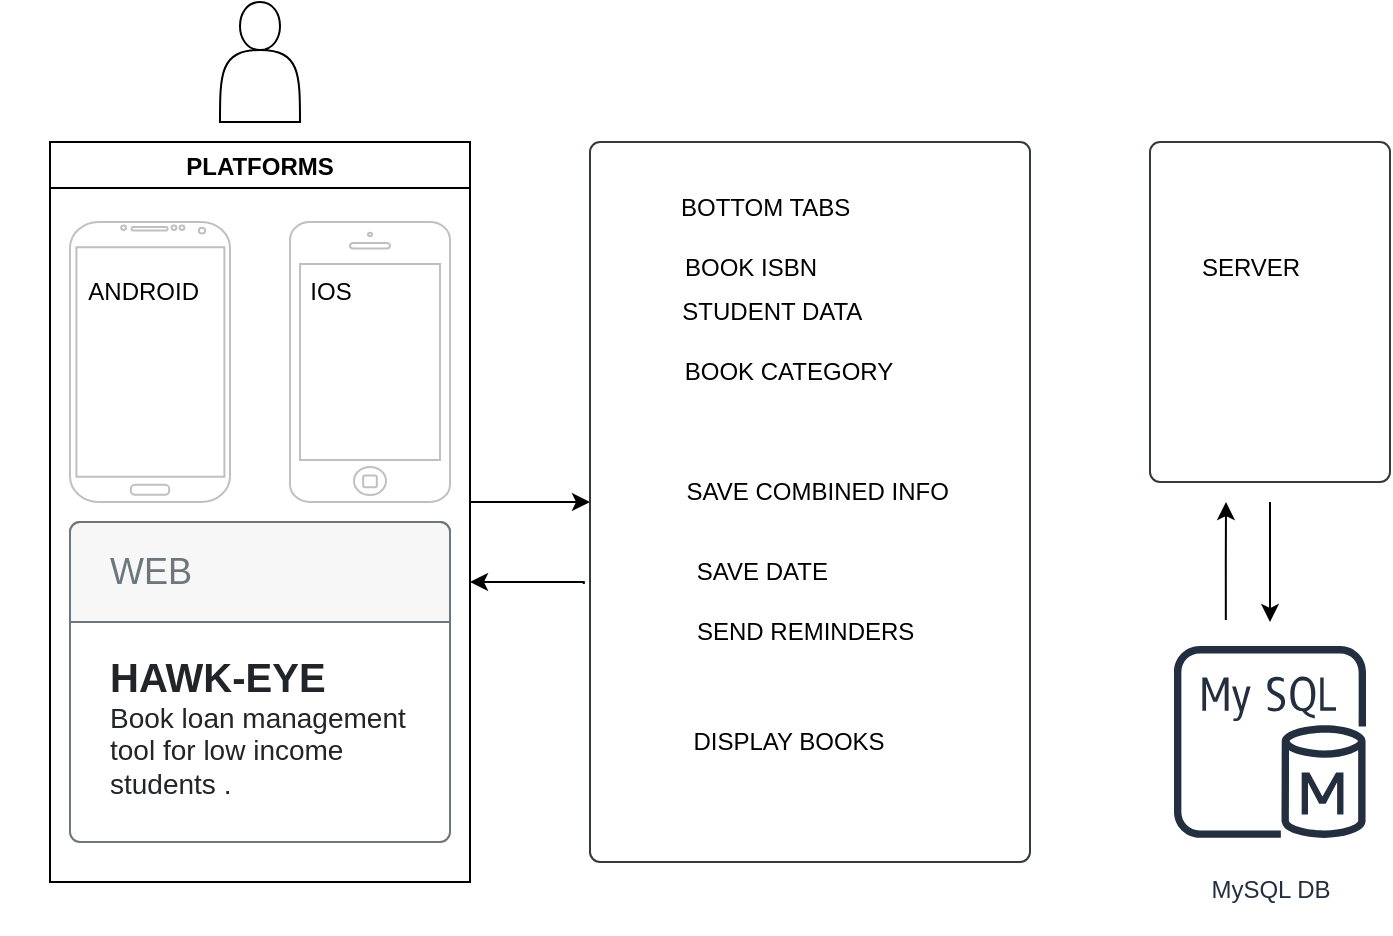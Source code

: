 <mxfile version="24.7.5">
  <diagram id="C5RBs43oDa-KdzZeNtuy" name="Page-1">
    <mxGraphModel dx="1804" dy="550" grid="1" gridSize="10" guides="1" tooltips="1" connect="1" arrows="1" fold="1" page="1" pageScale="1" pageWidth="827" pageHeight="1169" math="0" shadow="0">
      <root>
        <mxCell id="WIyWlLk6GJQsqaUBKTNV-0" />
        <mxCell id="WIyWlLk6GJQsqaUBKTNV-1" parent="WIyWlLk6GJQsqaUBKTNV-0" />
        <mxCell id="j2LPVZj1acCS7c51HZjn-1" value="" style="shape=actor;whiteSpace=wrap;html=1;" vertex="1" parent="WIyWlLk6GJQsqaUBKTNV-1">
          <mxGeometry x="75" y="180" width="40" height="60" as="geometry" />
        </mxCell>
        <mxCell id="j2LPVZj1acCS7c51HZjn-2" value="PLATFORMS" style="swimlane;" vertex="1" parent="WIyWlLk6GJQsqaUBKTNV-1">
          <mxGeometry x="-10" y="250" width="210" height="370" as="geometry" />
        </mxCell>
        <mxCell id="j2LPVZj1acCS7c51HZjn-3" value="" style="verticalLabelPosition=bottom;verticalAlign=top;html=1;shadow=0;dashed=0;strokeWidth=1;shape=mxgraph.android.phone2;strokeColor=#c0c0c0;" vertex="1" parent="j2LPVZj1acCS7c51HZjn-2">
          <mxGeometry x="10" y="40" width="80" height="140" as="geometry" />
        </mxCell>
        <mxCell id="j2LPVZj1acCS7c51HZjn-5" value="&amp;nbsp; &amp;nbsp; &amp;nbsp; &amp;nbsp; &amp;nbsp; ANDROID" style="text;html=1;align=center;verticalAlign=middle;resizable=0;points=[];autosize=1;strokeColor=none;fillColor=none;" vertex="1" parent="j2LPVZj1acCS7c51HZjn-2">
          <mxGeometry x="-25" y="60" width="110" height="30" as="geometry" />
        </mxCell>
        <object label="" id="j2LPVZj1acCS7c51HZjn-7">
          <mxCell style="html=1;verticalLabelPosition=bottom;labelBackgroundColor=#ffffff;verticalAlign=top;shadow=0;dashed=0;strokeWidth=1;shape=mxgraph.ios7.misc.iphone;strokeColor=#c0c0c0;" vertex="1" parent="j2LPVZj1acCS7c51HZjn-2">
            <mxGeometry x="120" y="40" width="80" height="140" as="geometry" />
          </mxCell>
        </object>
        <mxCell id="j2LPVZj1acCS7c51HZjn-8" value="IOS" style="text;html=1;align=center;verticalAlign=middle;resizable=0;points=[];autosize=1;strokeColor=none;fillColor=none;" vertex="1" parent="j2LPVZj1acCS7c51HZjn-2">
          <mxGeometry x="120" y="60" width="40" height="30" as="geometry" />
        </mxCell>
        <mxCell id="j2LPVZj1acCS7c51HZjn-18" value="&lt;span style=&quot;font-size: 20px;&quot;&gt;&lt;b&gt;HAWK-EYE&lt;/b&gt;&lt;/span&gt;&lt;br style=&quot;font-size: 14px&quot;&gt;Book loan management tool for low income students ." style="html=1;shadow=0;dashed=0;shape=mxgraph.bootstrap.rrect;rSize=5;strokeColor=#6C767D;html=1;whiteSpace=wrap;fillColor=#ffffff;fontColor=#212529;verticalAlign=bottom;align=left;spacing=20;spacingBottom=0;fontSize=14;" vertex="1" parent="j2LPVZj1acCS7c51HZjn-2">
          <mxGeometry x="10" y="190" width="190" height="160" as="geometry" />
        </mxCell>
        <mxCell id="j2LPVZj1acCS7c51HZjn-19" value="WEB" style="html=1;shadow=0;dashed=0;shape=mxgraph.bootstrap.topButton;rSize=5;perimeter=none;whiteSpace=wrap;fillColor=#F7F7F7;strokeColor=#6C767D;fontColor=#6C767D;resizeWidth=1;fontSize=18;align=left;spacing=20;" vertex="1" parent="j2LPVZj1acCS7c51HZjn-18">
          <mxGeometry width="190" height="50" relative="1" as="geometry" />
        </mxCell>
        <mxCell id="j2LPVZj1acCS7c51HZjn-21" value="&lt;span style=&quot;color: rgba(0, 0, 0, 0); font-family: monospace; font-size: 0px; text-align: start; text-wrap: nowrap;&quot;&gt;%3CmxGraphModel%3E%3Croot%3E%3CmxCell%20id%3D%220%22%2F%3E%3CmxCell%20id%3D%221%22%20parent%3D%220%22%2F%3E%3CmxCell%20id%3D%222%22%20value%3D%22%26amp%3Bnbsp%3B%20%26amp%3Bnbsp%3B%20%26amp%3Bnbsp%3B%20%26amp%3Bnbsp%3B%20%26amp%3Bnbsp%3B%20%26amp%3Bnbsp%3B%20%26amp%3Bnbsp%3B%20%26amp%3Bnbsp%3B%20%26amp%3Bnbsp%3B%20%26amp%3Bnbsp%3B%20%26amp%3Bnbsp%3B%20%26amp%3Bnbsp%3B%20%26amp%3Bnbsp%3B%20%26amp%3Bnbsp%3B%20STUDENT%20DATA%22%20style%3D%22text%3Bhtml%3D1%3Balign%3Dcenter%3BverticalAlign%3Dmiddle%3Bresizable%3D0%3Bpoints%3D%5B%5D%3Bautosize%3D1%3BstrokeColor%3Dnone%3BfillColor%3Dnone%3B%22%20vertex%3D%221%22%20parent%3D%221%22%3E%3CmxGeometry%20x%3D%22210%22%20y%3D%22360%22%20width%3D%22210%22%20height%3D%2230%22%20as%3D%22geometry%22%2F%3E%3C%2FmxCell%3E%3C%2Froot%3E%3C%2FmxGraphModel%3E&lt;/span&gt;" style="html=1;shadow=0;dashed=0;shape=mxgraph.bootstrap.rrect;rSize=5;strokeColor=#343A40;strokeWidth=1;fillColor=none;fontColor=#343A40;whiteSpace=wrap;align=center;verticalAlign=middle;spacingLeft=0;fontStyle=0;fontSize=16;spacing=5;" vertex="1" parent="WIyWlLk6GJQsqaUBKTNV-1">
          <mxGeometry x="260" y="250" width="220" height="360" as="geometry" />
        </mxCell>
        <mxCell id="j2LPVZj1acCS7c51HZjn-22" value="BOTTOM TABS&amp;nbsp;" style="text;html=1;align=center;verticalAlign=middle;resizable=0;points=[];autosize=1;strokeColor=none;fillColor=none;" vertex="1" parent="WIyWlLk6GJQsqaUBKTNV-1">
          <mxGeometry x="294" y="268" width="110" height="30" as="geometry" />
        </mxCell>
        <mxCell id="j2LPVZj1acCS7c51HZjn-23" value="&amp;nbsp; &amp;nbsp; &amp;nbsp; &amp;nbsp; &amp;nbsp; &amp;nbsp; &amp;nbsp; &amp;nbsp; &amp;nbsp; &amp;nbsp; &amp;nbsp;BOOK ISBN" style="text;html=1;align=center;verticalAlign=middle;resizable=0;points=[];autosize=1;strokeColor=none;fillColor=none;" vertex="1" parent="WIyWlLk6GJQsqaUBKTNV-1">
          <mxGeometry x="225" y="298" width="160" height="30" as="geometry" />
        </mxCell>
        <mxCell id="j2LPVZj1acCS7c51HZjn-24" value="&amp;nbsp; &amp;nbsp; &amp;nbsp; &amp;nbsp; &amp;nbsp; &amp;nbsp; &amp;nbsp; &amp;nbsp; &amp;nbsp; &amp;nbsp; &amp;nbsp; &amp;nbsp; &amp;nbsp;STUDENT DATA" style="text;html=1;align=center;verticalAlign=middle;resizable=0;points=[];autosize=1;strokeColor=none;fillColor=none;" vertex="1" parent="WIyWlLk6GJQsqaUBKTNV-1">
          <mxGeometry x="209" y="320" width="200" height="30" as="geometry" />
        </mxCell>
        <mxCell id="j2LPVZj1acCS7c51HZjn-27" value="&amp;nbsp; SAVE COMBINED INFO" style="text;html=1;align=center;verticalAlign=middle;resizable=0;points=[];autosize=1;strokeColor=none;fillColor=none;" vertex="1" parent="WIyWlLk6GJQsqaUBKTNV-1">
          <mxGeometry x="290" y="410" width="160" height="30" as="geometry" />
        </mxCell>
        <mxCell id="j2LPVZj1acCS7c51HZjn-49" value="" style="edgeStyle=orthogonalEdgeStyle;rounded=0;orthogonalLoop=1;jettySize=auto;html=1;exitX=-0.014;exitY=0.614;exitDx=0;exitDy=0;exitPerimeter=0;" edge="1" parent="WIyWlLk6GJQsqaUBKTNV-1" source="j2LPVZj1acCS7c51HZjn-21">
          <mxGeometry relative="1" as="geometry">
            <mxPoint x="200" y="470" as="targetPoint" />
            <Array as="points">
              <mxPoint x="257" y="470" />
            </Array>
          </mxGeometry>
        </mxCell>
        <mxCell id="j2LPVZj1acCS7c51HZjn-28" value="&amp;nbsp; &amp;nbsp; &amp;nbsp; &amp;nbsp; &amp;nbsp; &amp;nbsp; &amp;nbsp; &amp;nbsp; &amp;nbsp; &amp;nbsp; &amp;nbsp; &amp;nbsp; &amp;nbsp; &amp;nbsp;DISPLAY BOOKS" style="text;html=1;align=center;verticalAlign=middle;resizable=0;points=[];autosize=1;strokeColor=none;fillColor=none;" vertex="1" parent="WIyWlLk6GJQsqaUBKTNV-1">
          <mxGeometry x="209" y="535" width="210" height="30" as="geometry" />
        </mxCell>
        <mxCell id="j2LPVZj1acCS7c51HZjn-29" value="BOOK CATEGORY" style="text;html=1;align=center;verticalAlign=middle;resizable=0;points=[];autosize=1;strokeColor=none;fillColor=none;" vertex="1" parent="WIyWlLk6GJQsqaUBKTNV-1">
          <mxGeometry x="294" y="350" width="130" height="30" as="geometry" />
        </mxCell>
        <mxCell id="j2LPVZj1acCS7c51HZjn-48" value="" style="edgeStyle=orthogonalEdgeStyle;rounded=0;orthogonalLoop=1;jettySize=auto;html=1;" edge="1" parent="WIyWlLk6GJQsqaUBKTNV-1" target="j2LPVZj1acCS7c51HZjn-21">
          <mxGeometry relative="1" as="geometry">
            <mxPoint x="200" y="420" as="sourcePoint" />
            <Array as="points">
              <mxPoint x="200" y="430" />
            </Array>
          </mxGeometry>
        </mxCell>
        <mxCell id="j2LPVZj1acCS7c51HZjn-30" value="&amp;nbsp; &amp;nbsp; &amp;nbsp; &amp;nbsp; &amp;nbsp; &amp;nbsp; &amp;nbsp; &amp;nbsp; &amp;nbsp; &amp;nbsp; &amp;nbsp; &amp;nbsp; &amp;nbsp; &amp;nbsp; &amp;nbsp; &amp;nbsp; SEND REMINDERS" style="text;html=1;align=center;verticalAlign=middle;resizable=0;points=[];autosize=1;strokeColor=none;fillColor=none;" vertex="1" parent="WIyWlLk6GJQsqaUBKTNV-1">
          <mxGeometry x="194" y="480" width="240" height="30" as="geometry" />
        </mxCell>
        <mxCell id="j2LPVZj1acCS7c51HZjn-31" value="&amp;nbsp; &amp;nbsp; &amp;nbsp; &amp;nbsp; &amp;nbsp; &amp;nbsp; &amp;nbsp; &amp;nbsp; &amp;nbsp; &amp;nbsp; &amp;nbsp; SAVE DATE" style="text;html=1;align=center;verticalAlign=middle;resizable=0;points=[];autosize=1;strokeColor=none;fillColor=none;" vertex="1" parent="WIyWlLk6GJQsqaUBKTNV-1">
          <mxGeometry x="229" y="450" width="160" height="30" as="geometry" />
        </mxCell>
        <mxCell id="j2LPVZj1acCS7c51HZjn-34" value="MySQL DB &lt;div&gt;&lt;br/&gt;&lt;/div&gt;" style="sketch=0;outlineConnect=0;fontColor=#232F3E;gradientColor=none;strokeColor=#232F3E;fillColor=#ffffff;dashed=0;verticalLabelPosition=bottom;verticalAlign=top;align=center;html=1;fontSize=12;fontStyle=0;aspect=fixed;shape=mxgraph.aws4.resourceIcon;resIcon=mxgraph.aws4.mysql_db_instance;" vertex="1" parent="WIyWlLk6GJQsqaUBKTNV-1">
          <mxGeometry x="540" y="490" width="120" height="120" as="geometry" />
        </mxCell>
        <mxCell id="j2LPVZj1acCS7c51HZjn-46" style="edgeStyle=orthogonalEdgeStyle;rounded=0;orthogonalLoop=1;jettySize=auto;html=1;" edge="1" parent="WIyWlLk6GJQsqaUBKTNV-1" target="j2LPVZj1acCS7c51HZjn-34">
          <mxGeometry relative="1" as="geometry">
            <mxPoint x="600" y="430" as="sourcePoint" />
            <Array as="points">
              <mxPoint x="600" y="430" />
            </Array>
          </mxGeometry>
        </mxCell>
        <mxCell id="j2LPVZj1acCS7c51HZjn-35" value="&lt;span style=&quot;color: rgba(0, 0, 0, 0); font-family: monospace; font-size: 0px; text-align: start; text-wrap: nowrap;&quot;&gt;%3CmxGraphModel%3E%3Croot%3E%3CmxCell%20id%3D%220%22%2F%3E%3CmxCell%20id%3D%221%22%20parent%3D%220%22%2F%3E%3CmxCell%20id%3D%222%22%20value%3D%22%26amp%3Bnbsp%3B%20%26amp%3Bnbsp%3B%20%26amp%3Bnbsp%3B%20%26amp%3Bnbsp%3B%20%26amp%3Bnbsp%3B%20%26amp%3Bnbsp%3B%20%26amp%3Bnbsp%3B%20%26amp%3Bnbsp%3B%20%26amp%3Bnbsp%3B%20%26amp%3Bnbsp%3B%20%26amp%3Bnbsp%3B%20%26amp%3Bnbsp%3B%20%26amp%3Bnbsp%3B%20%26amp%3Bnbsp%3B%20STUDENT%20DATA%22%20style%3D%22text%3Bhtml%3D1%3Balign%3Dcenter%3BverticalAlign%3Dmiddle%3Bresizable%3D0%3Bpoints%3D%5B%5D%3Bautosize%3D1%3BstrokeColor%3Dnone%3BfillColor%3Dnone%3B%22%20vertex%3D%221%22%20parent%3D%221%22%3E%3CmxGeometry%20x%3D%22210%22%20y%3D%22360%22%20width%3D%22210%22%20height%3D%2230%22%20as%3D%22geometry%22%2F%3E%3C%2FmxCell%3E%3C%2Froot%3E%3C%2FmxGraphModel%3E&lt;/span&gt;" style="html=1;shadow=0;dashed=0;shape=mxgraph.bootstrap.rrect;rSize=5;strokeColor=#343A40;strokeWidth=1;fillColor=none;fontColor=#343A40;whiteSpace=wrap;align=center;verticalAlign=middle;spacingLeft=0;fontStyle=0;fontSize=16;spacing=5;" vertex="1" parent="WIyWlLk6GJQsqaUBKTNV-1">
          <mxGeometry x="540" y="250" width="120" height="170" as="geometry" />
        </mxCell>
        <mxCell id="j2LPVZj1acCS7c51HZjn-36" value="SERVER" style="text;html=1;align=center;verticalAlign=middle;resizable=0;points=[];autosize=1;strokeColor=none;fillColor=none;" vertex="1" parent="WIyWlLk6GJQsqaUBKTNV-1">
          <mxGeometry x="555" y="298" width="70" height="30" as="geometry" />
        </mxCell>
        <mxCell id="j2LPVZj1acCS7c51HZjn-47" style="edgeStyle=orthogonalEdgeStyle;rounded=0;orthogonalLoop=1;jettySize=auto;html=1;exitX=0.316;exitY=-0.008;exitDx=0;exitDy=0;exitPerimeter=0;" edge="1" parent="WIyWlLk6GJQsqaUBKTNV-1" source="j2LPVZj1acCS7c51HZjn-34">
          <mxGeometry relative="1" as="geometry">
            <mxPoint x="578" y="430" as="targetPoint" />
          </mxGeometry>
        </mxCell>
      </root>
    </mxGraphModel>
  </diagram>
</mxfile>
